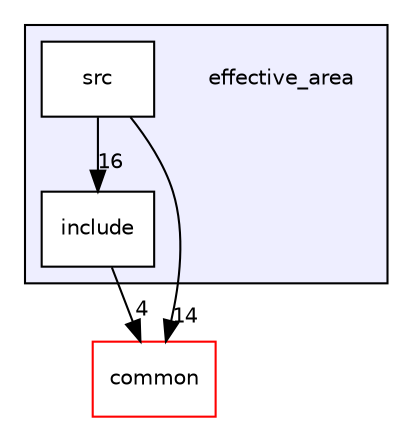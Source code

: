 digraph "/home/runner/work/OMSim/OMSim/effective_area" {
  compound=true
  node [ fontsize="10", fontname="Helvetica"];
  edge [ labelfontsize="10", labelfontname="Helvetica"];
  subgraph clusterdir_0508a806709bbb036eb481438c5edd07 {
    graph [ bgcolor="#eeeeff", pencolor="black", label="" URL="dir_0508a806709bbb036eb481438c5edd07.html"];
    dir_0508a806709bbb036eb481438c5edd07 [shape=plaintext label="effective_area"];
  dir_067620130b80b08c0f6387663e9785ff [shape=box label="include" fillcolor="white" style="filled" URL="dir_067620130b80b08c0f6387663e9785ff.html"];
  dir_d37c0932b77460c292883242d0a02c13 [shape=box label="src" fillcolor="white" style="filled" URL="dir_d37c0932b77460c292883242d0a02c13.html"];
  }
  dir_bdd9a5d540de89e9fe90efdfc6973a4f [shape=box label="common" fillcolor="white" style="filled" color="red" URL="dir_bdd9a5d540de89e9fe90efdfc6973a4f.html"];
  dir_d37c0932b77460c292883242d0a02c13->dir_067620130b80b08c0f6387663e9785ff [headlabel="16", labeldistance=1.5 headhref="dir_000005_000004.html"];
  dir_d37c0932b77460c292883242d0a02c13->dir_bdd9a5d540de89e9fe90efdfc6973a4f [headlabel="14", labeldistance=1.5 headhref="dir_000005_000000.html"];
  dir_067620130b80b08c0f6387663e9785ff->dir_bdd9a5d540de89e9fe90efdfc6973a4f [headlabel="4", labeldistance=1.5 headhref="dir_000004_000000.html"];
}
